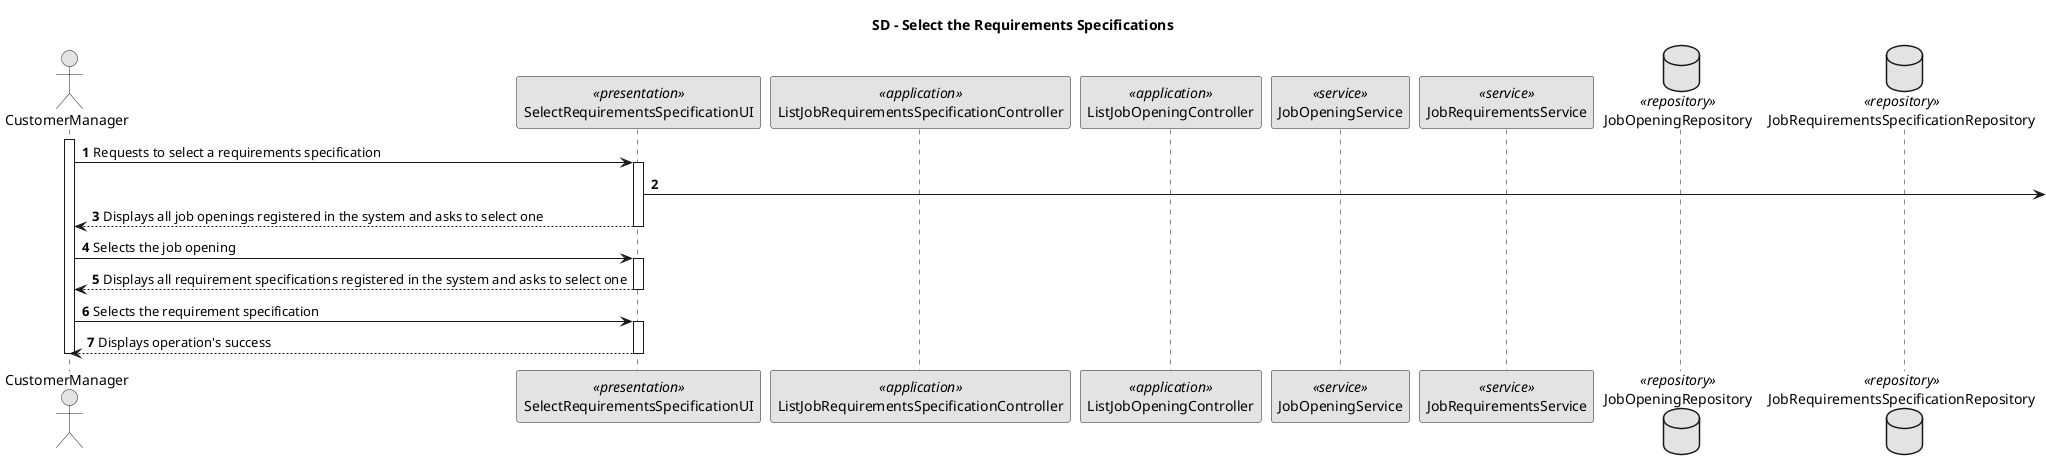 @startuml
skinparam monochrome true
skinparam packageStyle rectangle
skinparam shadowing false

autonumber

title SD - Select the Requirements Specifications

'hide footbox

actor CustomerManager

participant SelectRequirementsSpecificationUI <<presentation>>

participant ListJobRequirementsSpecificationController <<application>>
participant ListJobOpeningController <<application>>

participant JobOpeningService <<service>>
participant JobRequirementsService <<service>>

database JobOpeningRepository <<repository>>
database JobRequirementsSpecificationRepository <<repository>>

activate CustomerManager

CustomerManager -> SelectRequirementsSpecificationUI : Requests to select a requirements specification

activate SelectRequirementsSpecificationUI

SelectRequirementsSpecificationUI -> 

SelectRequirementsSpecificationUI --> CustomerManager : Displays all job openings registered in the system and asks to select one

deactivate SelectRequirementsSpecificationUI

CustomerManager -> SelectRequirementsSpecificationUI : Selects the job opening

activate SelectRequirementsSpecificationUI

SelectRequirementsSpecificationUI --> CustomerManager : Displays all requirement specifications registered in the system and asks to select one

deactivate SelectRequirementsSpecificationUI

CustomerManager -> SelectRequirementsSpecificationUI : Selects the requirement specification

activate SelectRequirementsSpecificationUI

SelectRequirementsSpecificationUI --> CustomerManager : Displays operation's success

deactivate SelectRequirementsSpecificationUI

deactivate CustomerManager

@enduml